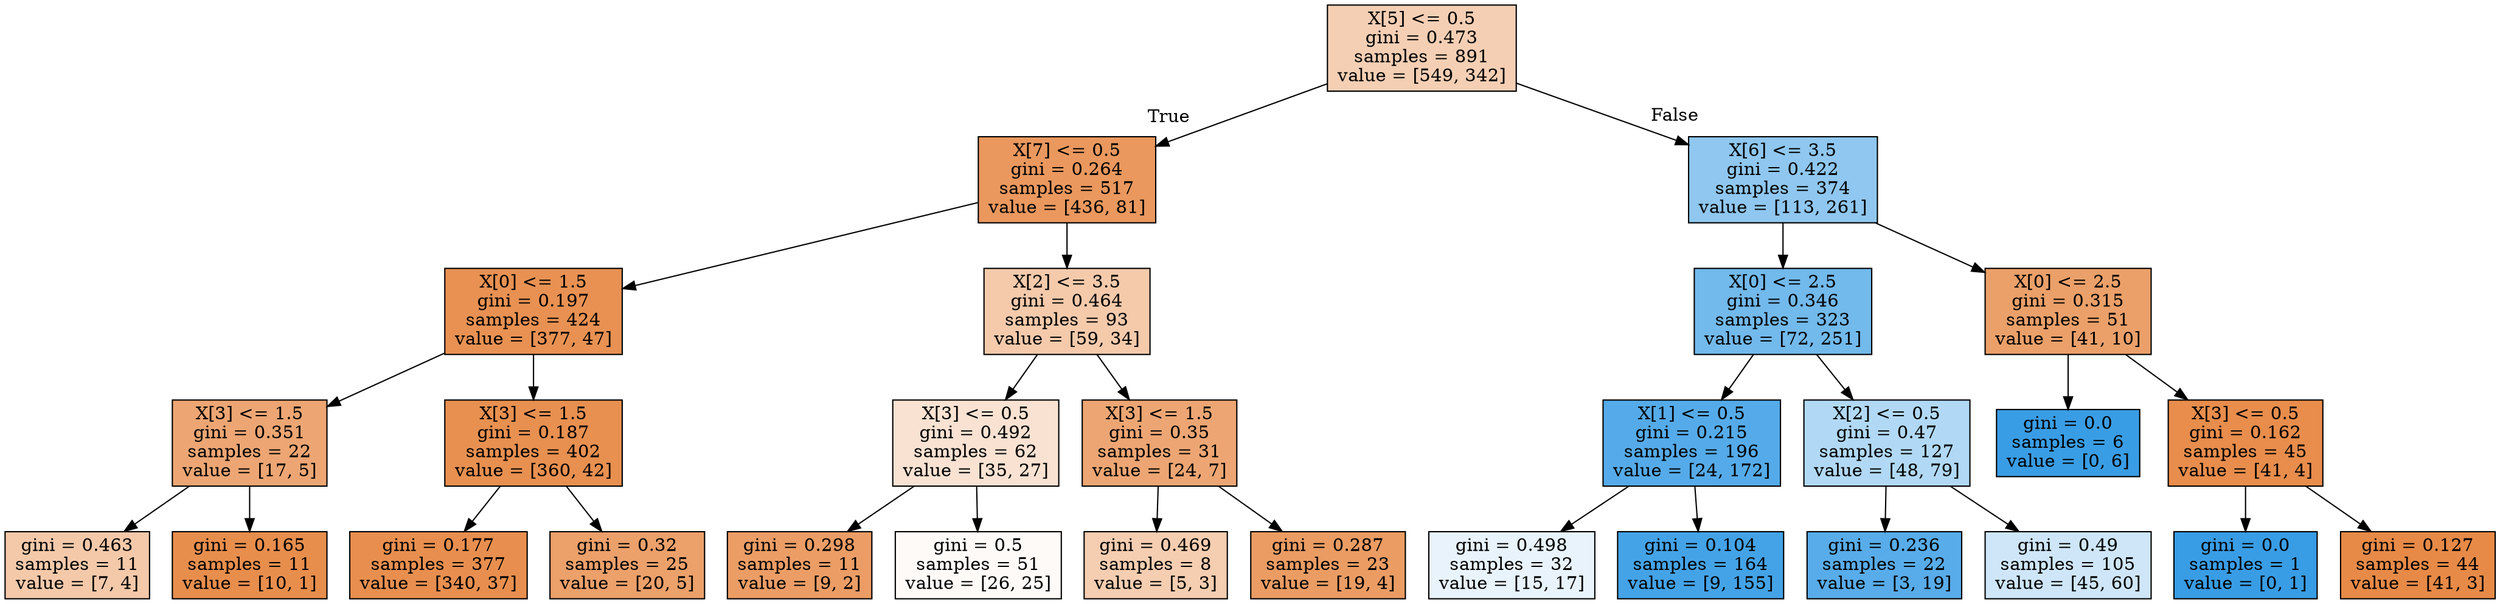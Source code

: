 digraph Tree {
node [shape=box, style="filled", color="black"] ;
0 [label="X[5] <= 0.5\ngini = 0.473\nsamples = 891\nvalue = [549, 342]", fillcolor="#f5cfb4"] ;
1 [label="X[7] <= 0.5\ngini = 0.264\nsamples = 517\nvalue = [436, 81]", fillcolor="#ea985e"] ;
0 -> 1 [labeldistance=2.5, labelangle=45, headlabel="True"] ;
2 [label="X[0] <= 1.5\ngini = 0.197\nsamples = 424\nvalue = [377, 47]", fillcolor="#e89152"] ;
1 -> 2 ;
3 [label="X[3] <= 1.5\ngini = 0.351\nsamples = 22\nvalue = [17, 5]", fillcolor="#eda673"] ;
2 -> 3 ;
4 [label="gini = 0.463\nsamples = 11\nvalue = [7, 4]", fillcolor="#f4c9aa"] ;
3 -> 4 ;
5 [label="gini = 0.165\nsamples = 11\nvalue = [10, 1]", fillcolor="#e88e4d"] ;
3 -> 5 ;
6 [label="X[3] <= 1.5\ngini = 0.187\nsamples = 402\nvalue = [360, 42]", fillcolor="#e89050"] ;
2 -> 6 ;
7 [label="gini = 0.177\nsamples = 377\nvalue = [340, 37]", fillcolor="#e88f4f"] ;
6 -> 7 ;
8 [label="gini = 0.32\nsamples = 25\nvalue = [20, 5]", fillcolor="#eca06a"] ;
6 -> 8 ;
9 [label="X[2] <= 3.5\ngini = 0.464\nsamples = 93\nvalue = [59, 34]", fillcolor="#f4caab"] ;
1 -> 9 ;
10 [label="X[3] <= 0.5\ngini = 0.492\nsamples = 62\nvalue = [35, 27]", fillcolor="#f9e2d2"] ;
9 -> 10 ;
11 [label="gini = 0.298\nsamples = 11\nvalue = [9, 2]", fillcolor="#eb9d65"] ;
10 -> 11 ;
12 [label="gini = 0.5\nsamples = 51\nvalue = [26, 25]", fillcolor="#fefaf7"] ;
10 -> 12 ;
13 [label="X[3] <= 1.5\ngini = 0.35\nsamples = 31\nvalue = [24, 7]", fillcolor="#eda673"] ;
9 -> 13 ;
14 [label="gini = 0.469\nsamples = 8\nvalue = [5, 3]", fillcolor="#f5cdb0"] ;
13 -> 14 ;
15 [label="gini = 0.287\nsamples = 23\nvalue = [19, 4]", fillcolor="#ea9c63"] ;
13 -> 15 ;
16 [label="X[6] <= 3.5\ngini = 0.422\nsamples = 374\nvalue = [113, 261]", fillcolor="#8fc7f0"] ;
0 -> 16 [labeldistance=2.5, labelangle=-45, headlabel="False"] ;
17 [label="X[0] <= 2.5\ngini = 0.346\nsamples = 323\nvalue = [72, 251]", fillcolor="#72b9ec"] ;
16 -> 17 ;
18 [label="X[1] <= 0.5\ngini = 0.215\nsamples = 196\nvalue = [24, 172]", fillcolor="#55abe9"] ;
17 -> 18 ;
19 [label="gini = 0.498\nsamples = 32\nvalue = [15, 17]", fillcolor="#e8f3fc"] ;
18 -> 19 ;
20 [label="gini = 0.104\nsamples = 164\nvalue = [9, 155]", fillcolor="#44a3e7"] ;
18 -> 20 ;
21 [label="X[2] <= 0.5\ngini = 0.47\nsamples = 127\nvalue = [48, 79]", fillcolor="#b1d9f5"] ;
17 -> 21 ;
22 [label="gini = 0.236\nsamples = 22\nvalue = [3, 19]", fillcolor="#58ace9"] ;
21 -> 22 ;
23 [label="gini = 0.49\nsamples = 105\nvalue = [45, 60]", fillcolor="#cee6f8"] ;
21 -> 23 ;
24 [label="X[0] <= 2.5\ngini = 0.315\nsamples = 51\nvalue = [41, 10]", fillcolor="#eba069"] ;
16 -> 24 ;
25 [label="gini = 0.0\nsamples = 6\nvalue = [0, 6]", fillcolor="#399de5"] ;
24 -> 25 ;
26 [label="X[3] <= 0.5\ngini = 0.162\nsamples = 45\nvalue = [41, 4]", fillcolor="#e88d4c"] ;
24 -> 26 ;
27 [label="gini = 0.0\nsamples = 1\nvalue = [0, 1]", fillcolor="#399de5"] ;
26 -> 27 ;
28 [label="gini = 0.127\nsamples = 44\nvalue = [41, 3]", fillcolor="#e78a47"] ;
26 -> 28 ;
}